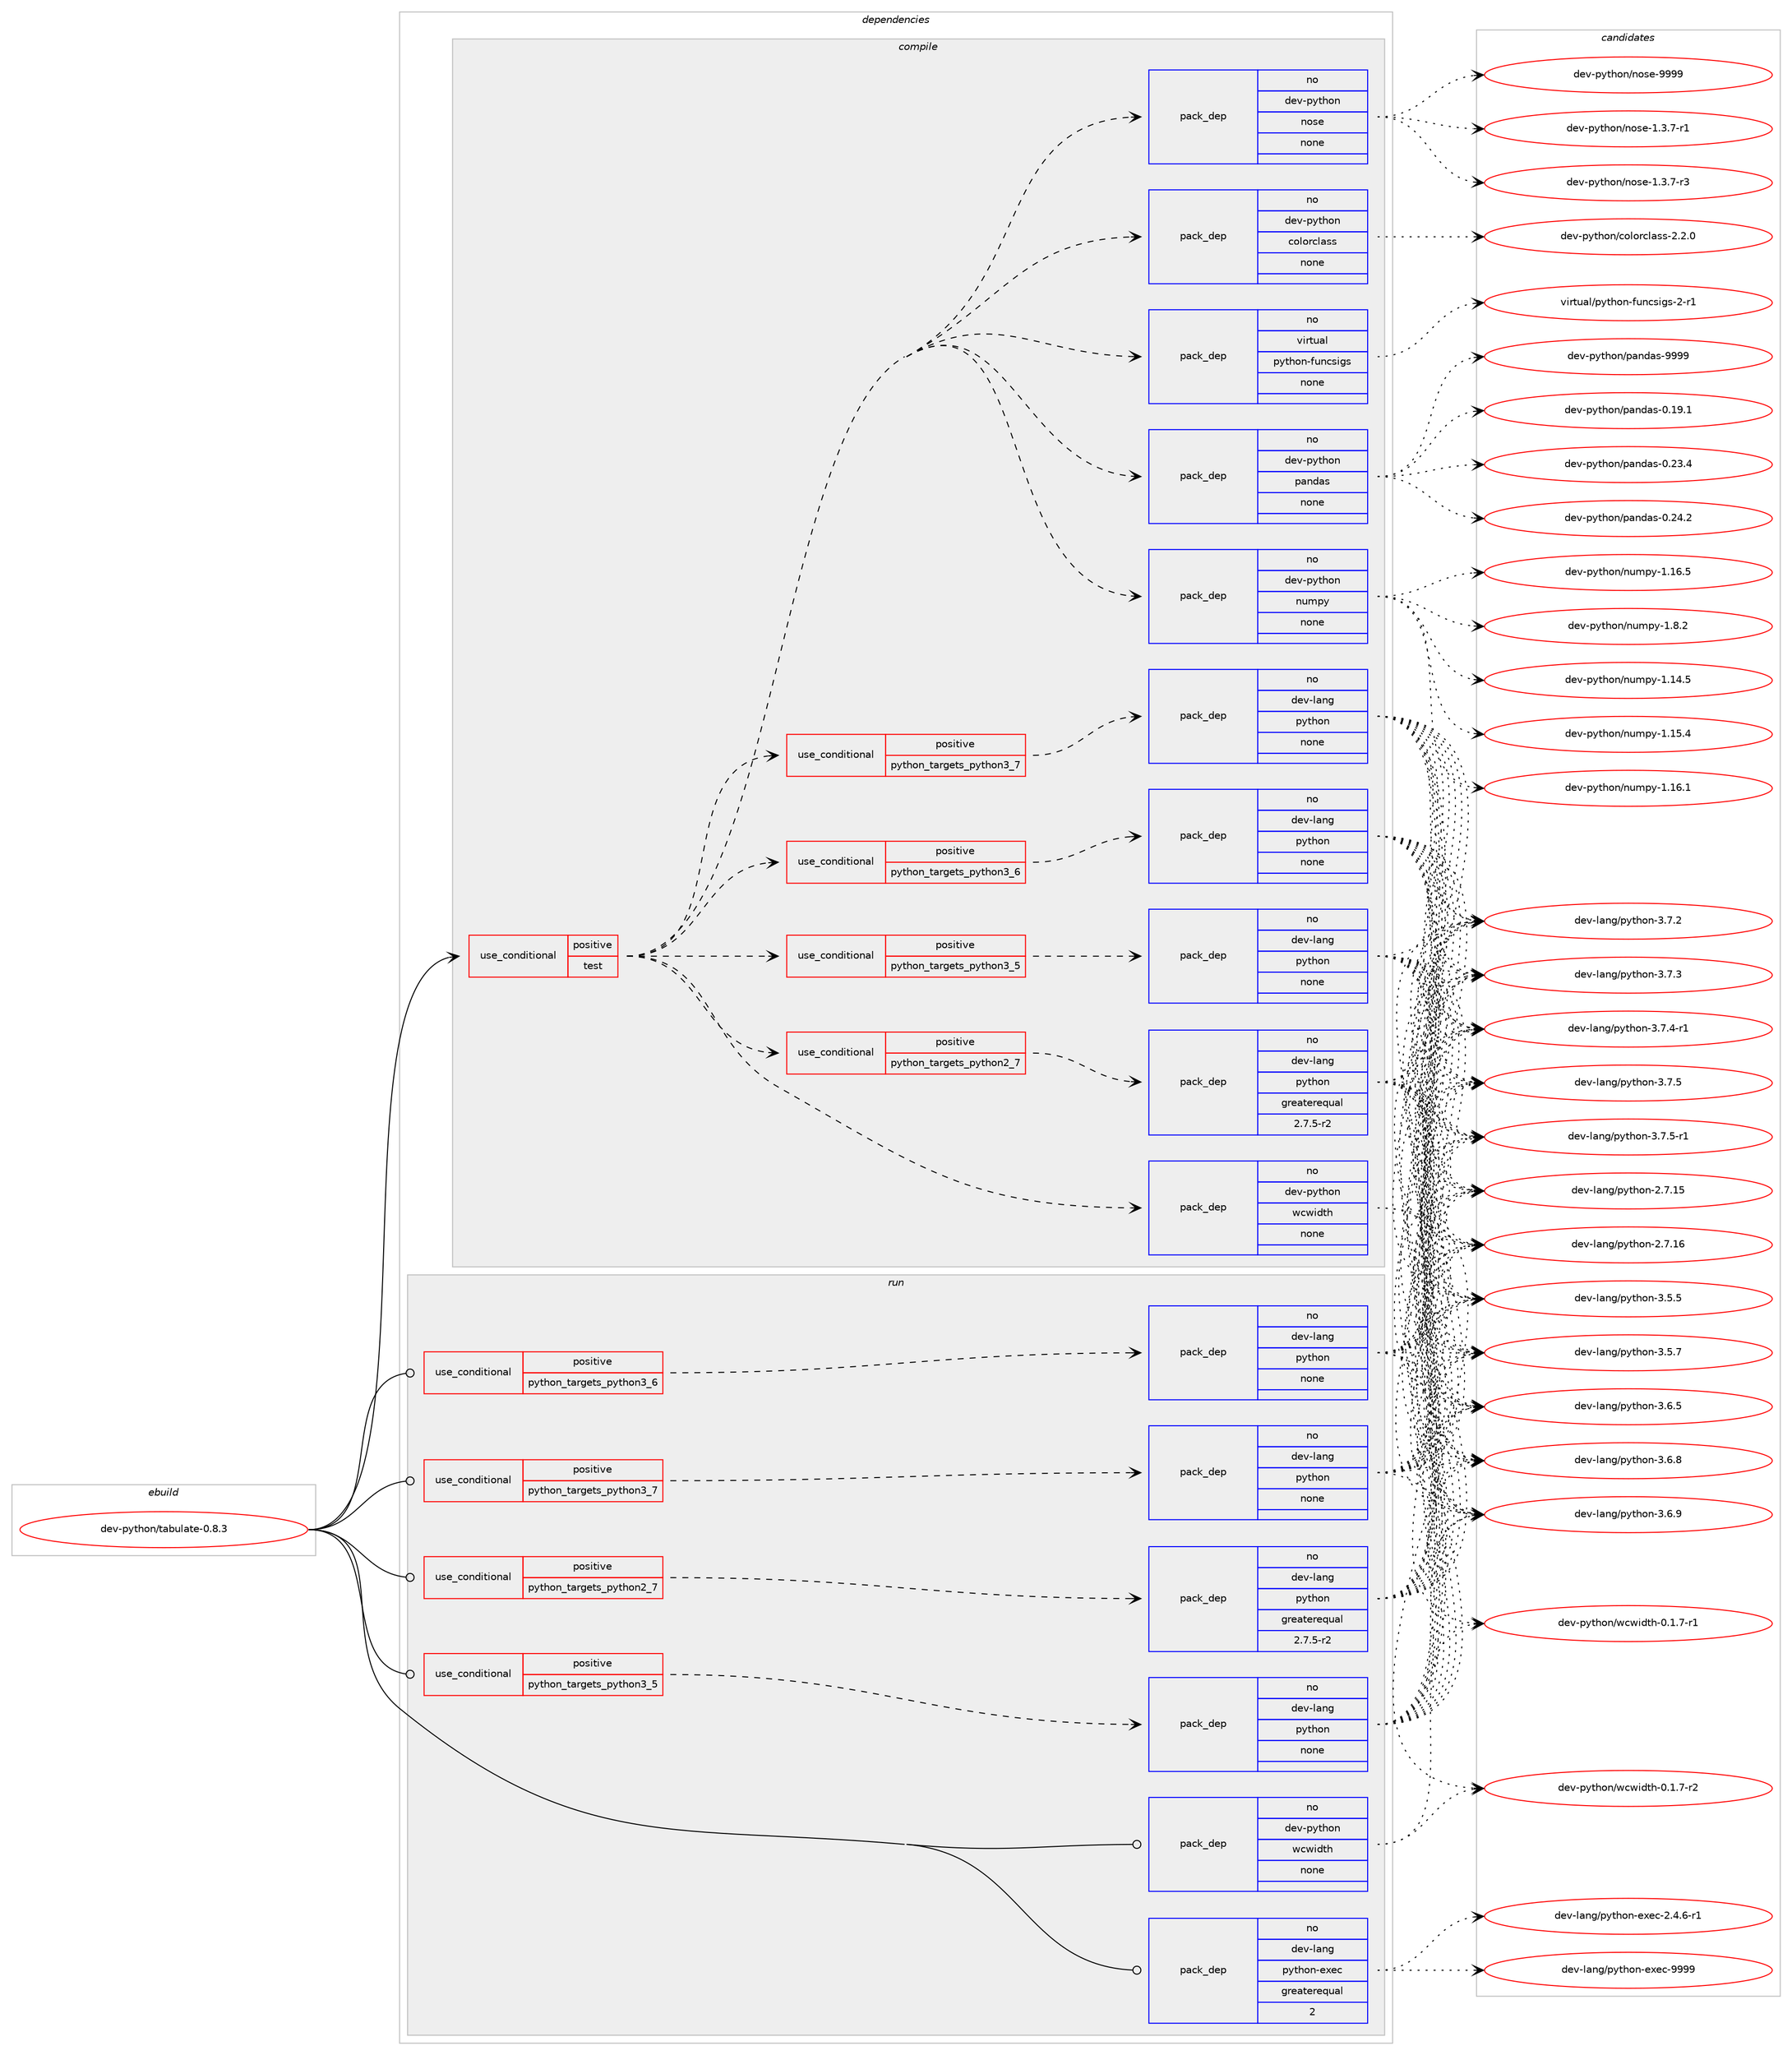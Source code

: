 digraph prolog {

# *************
# Graph options
# *************

newrank=true;
concentrate=true;
compound=true;
graph [rankdir=LR,fontname=Helvetica,fontsize=10,ranksep=1.5];#, ranksep=2.5, nodesep=0.2];
edge  [arrowhead=vee];
node  [fontname=Helvetica,fontsize=10];

# **********
# The ebuild
# **********

subgraph cluster_leftcol {
color=gray;
rank=same;
label=<<i>ebuild</i>>;
id [label="dev-python/tabulate-0.8.3", color=red, width=4, href="../dev-python/tabulate-0.8.3.svg"];
}

# ****************
# The dependencies
# ****************

subgraph cluster_midcol {
color=gray;
label=<<i>dependencies</i>>;
subgraph cluster_compile {
fillcolor="#eeeeee";
style=filled;
label=<<i>compile</i>>;
subgraph cond150252 {
dependency640017 [label=<<TABLE BORDER="0" CELLBORDER="1" CELLSPACING="0" CELLPADDING="4"><TR><TD ROWSPAN="3" CELLPADDING="10">use_conditional</TD></TR><TR><TD>positive</TD></TR><TR><TD>test</TD></TR></TABLE>>, shape=none, color=red];
subgraph pack477883 {
dependency640018 [label=<<TABLE BORDER="0" CELLBORDER="1" CELLSPACING="0" CELLPADDING="4" WIDTH="220"><TR><TD ROWSPAN="6" CELLPADDING="30">pack_dep</TD></TR><TR><TD WIDTH="110">no</TD></TR><TR><TD>dev-python</TD></TR><TR><TD>wcwidth</TD></TR><TR><TD>none</TD></TR><TR><TD></TD></TR></TABLE>>, shape=none, color=blue];
}
dependency640017:e -> dependency640018:w [weight=20,style="dashed",arrowhead="vee"];
subgraph cond150253 {
dependency640019 [label=<<TABLE BORDER="0" CELLBORDER="1" CELLSPACING="0" CELLPADDING="4"><TR><TD ROWSPAN="3" CELLPADDING="10">use_conditional</TD></TR><TR><TD>positive</TD></TR><TR><TD>python_targets_python2_7</TD></TR></TABLE>>, shape=none, color=red];
subgraph pack477884 {
dependency640020 [label=<<TABLE BORDER="0" CELLBORDER="1" CELLSPACING="0" CELLPADDING="4" WIDTH="220"><TR><TD ROWSPAN="6" CELLPADDING="30">pack_dep</TD></TR><TR><TD WIDTH="110">no</TD></TR><TR><TD>dev-lang</TD></TR><TR><TD>python</TD></TR><TR><TD>greaterequal</TD></TR><TR><TD>2.7.5-r2</TD></TR></TABLE>>, shape=none, color=blue];
}
dependency640019:e -> dependency640020:w [weight=20,style="dashed",arrowhead="vee"];
}
dependency640017:e -> dependency640019:w [weight=20,style="dashed",arrowhead="vee"];
subgraph cond150254 {
dependency640021 [label=<<TABLE BORDER="0" CELLBORDER="1" CELLSPACING="0" CELLPADDING="4"><TR><TD ROWSPAN="3" CELLPADDING="10">use_conditional</TD></TR><TR><TD>positive</TD></TR><TR><TD>python_targets_python3_5</TD></TR></TABLE>>, shape=none, color=red];
subgraph pack477885 {
dependency640022 [label=<<TABLE BORDER="0" CELLBORDER="1" CELLSPACING="0" CELLPADDING="4" WIDTH="220"><TR><TD ROWSPAN="6" CELLPADDING="30">pack_dep</TD></TR><TR><TD WIDTH="110">no</TD></TR><TR><TD>dev-lang</TD></TR><TR><TD>python</TD></TR><TR><TD>none</TD></TR><TR><TD></TD></TR></TABLE>>, shape=none, color=blue];
}
dependency640021:e -> dependency640022:w [weight=20,style="dashed",arrowhead="vee"];
}
dependency640017:e -> dependency640021:w [weight=20,style="dashed",arrowhead="vee"];
subgraph cond150255 {
dependency640023 [label=<<TABLE BORDER="0" CELLBORDER="1" CELLSPACING="0" CELLPADDING="4"><TR><TD ROWSPAN="3" CELLPADDING="10">use_conditional</TD></TR><TR><TD>positive</TD></TR><TR><TD>python_targets_python3_6</TD></TR></TABLE>>, shape=none, color=red];
subgraph pack477886 {
dependency640024 [label=<<TABLE BORDER="0" CELLBORDER="1" CELLSPACING="0" CELLPADDING="4" WIDTH="220"><TR><TD ROWSPAN="6" CELLPADDING="30">pack_dep</TD></TR><TR><TD WIDTH="110">no</TD></TR><TR><TD>dev-lang</TD></TR><TR><TD>python</TD></TR><TR><TD>none</TD></TR><TR><TD></TD></TR></TABLE>>, shape=none, color=blue];
}
dependency640023:e -> dependency640024:w [weight=20,style="dashed",arrowhead="vee"];
}
dependency640017:e -> dependency640023:w [weight=20,style="dashed",arrowhead="vee"];
subgraph cond150256 {
dependency640025 [label=<<TABLE BORDER="0" CELLBORDER="1" CELLSPACING="0" CELLPADDING="4"><TR><TD ROWSPAN="3" CELLPADDING="10">use_conditional</TD></TR><TR><TD>positive</TD></TR><TR><TD>python_targets_python3_7</TD></TR></TABLE>>, shape=none, color=red];
subgraph pack477887 {
dependency640026 [label=<<TABLE BORDER="0" CELLBORDER="1" CELLSPACING="0" CELLPADDING="4" WIDTH="220"><TR><TD ROWSPAN="6" CELLPADDING="30">pack_dep</TD></TR><TR><TD WIDTH="110">no</TD></TR><TR><TD>dev-lang</TD></TR><TR><TD>python</TD></TR><TR><TD>none</TD></TR><TR><TD></TD></TR></TABLE>>, shape=none, color=blue];
}
dependency640025:e -> dependency640026:w [weight=20,style="dashed",arrowhead="vee"];
}
dependency640017:e -> dependency640025:w [weight=20,style="dashed",arrowhead="vee"];
subgraph pack477888 {
dependency640027 [label=<<TABLE BORDER="0" CELLBORDER="1" CELLSPACING="0" CELLPADDING="4" WIDTH="220"><TR><TD ROWSPAN="6" CELLPADDING="30">pack_dep</TD></TR><TR><TD WIDTH="110">no</TD></TR><TR><TD>dev-python</TD></TR><TR><TD>colorclass</TD></TR><TR><TD>none</TD></TR><TR><TD></TD></TR></TABLE>>, shape=none, color=blue];
}
dependency640017:e -> dependency640027:w [weight=20,style="dashed",arrowhead="vee"];
subgraph pack477889 {
dependency640028 [label=<<TABLE BORDER="0" CELLBORDER="1" CELLSPACING="0" CELLPADDING="4" WIDTH="220"><TR><TD ROWSPAN="6" CELLPADDING="30">pack_dep</TD></TR><TR><TD WIDTH="110">no</TD></TR><TR><TD>dev-python</TD></TR><TR><TD>nose</TD></TR><TR><TD>none</TD></TR><TR><TD></TD></TR></TABLE>>, shape=none, color=blue];
}
dependency640017:e -> dependency640028:w [weight=20,style="dashed",arrowhead="vee"];
subgraph pack477890 {
dependency640029 [label=<<TABLE BORDER="0" CELLBORDER="1" CELLSPACING="0" CELLPADDING="4" WIDTH="220"><TR><TD ROWSPAN="6" CELLPADDING="30">pack_dep</TD></TR><TR><TD WIDTH="110">no</TD></TR><TR><TD>dev-python</TD></TR><TR><TD>numpy</TD></TR><TR><TD>none</TD></TR><TR><TD></TD></TR></TABLE>>, shape=none, color=blue];
}
dependency640017:e -> dependency640029:w [weight=20,style="dashed",arrowhead="vee"];
subgraph pack477891 {
dependency640030 [label=<<TABLE BORDER="0" CELLBORDER="1" CELLSPACING="0" CELLPADDING="4" WIDTH="220"><TR><TD ROWSPAN="6" CELLPADDING="30">pack_dep</TD></TR><TR><TD WIDTH="110">no</TD></TR><TR><TD>dev-python</TD></TR><TR><TD>pandas</TD></TR><TR><TD>none</TD></TR><TR><TD></TD></TR></TABLE>>, shape=none, color=blue];
}
dependency640017:e -> dependency640030:w [weight=20,style="dashed",arrowhead="vee"];
subgraph pack477892 {
dependency640031 [label=<<TABLE BORDER="0" CELLBORDER="1" CELLSPACING="0" CELLPADDING="4" WIDTH="220"><TR><TD ROWSPAN="6" CELLPADDING="30">pack_dep</TD></TR><TR><TD WIDTH="110">no</TD></TR><TR><TD>virtual</TD></TR><TR><TD>python-funcsigs</TD></TR><TR><TD>none</TD></TR><TR><TD></TD></TR></TABLE>>, shape=none, color=blue];
}
dependency640017:e -> dependency640031:w [weight=20,style="dashed",arrowhead="vee"];
}
id:e -> dependency640017:w [weight=20,style="solid",arrowhead="vee"];
}
subgraph cluster_compileandrun {
fillcolor="#eeeeee";
style=filled;
label=<<i>compile and run</i>>;
}
subgraph cluster_run {
fillcolor="#eeeeee";
style=filled;
label=<<i>run</i>>;
subgraph cond150257 {
dependency640032 [label=<<TABLE BORDER="0" CELLBORDER="1" CELLSPACING="0" CELLPADDING="4"><TR><TD ROWSPAN="3" CELLPADDING="10">use_conditional</TD></TR><TR><TD>positive</TD></TR><TR><TD>python_targets_python2_7</TD></TR></TABLE>>, shape=none, color=red];
subgraph pack477893 {
dependency640033 [label=<<TABLE BORDER="0" CELLBORDER="1" CELLSPACING="0" CELLPADDING="4" WIDTH="220"><TR><TD ROWSPAN="6" CELLPADDING="30">pack_dep</TD></TR><TR><TD WIDTH="110">no</TD></TR><TR><TD>dev-lang</TD></TR><TR><TD>python</TD></TR><TR><TD>greaterequal</TD></TR><TR><TD>2.7.5-r2</TD></TR></TABLE>>, shape=none, color=blue];
}
dependency640032:e -> dependency640033:w [weight=20,style="dashed",arrowhead="vee"];
}
id:e -> dependency640032:w [weight=20,style="solid",arrowhead="odot"];
subgraph cond150258 {
dependency640034 [label=<<TABLE BORDER="0" CELLBORDER="1" CELLSPACING="0" CELLPADDING="4"><TR><TD ROWSPAN="3" CELLPADDING="10">use_conditional</TD></TR><TR><TD>positive</TD></TR><TR><TD>python_targets_python3_5</TD></TR></TABLE>>, shape=none, color=red];
subgraph pack477894 {
dependency640035 [label=<<TABLE BORDER="0" CELLBORDER="1" CELLSPACING="0" CELLPADDING="4" WIDTH="220"><TR><TD ROWSPAN="6" CELLPADDING="30">pack_dep</TD></TR><TR><TD WIDTH="110">no</TD></TR><TR><TD>dev-lang</TD></TR><TR><TD>python</TD></TR><TR><TD>none</TD></TR><TR><TD></TD></TR></TABLE>>, shape=none, color=blue];
}
dependency640034:e -> dependency640035:w [weight=20,style="dashed",arrowhead="vee"];
}
id:e -> dependency640034:w [weight=20,style="solid",arrowhead="odot"];
subgraph cond150259 {
dependency640036 [label=<<TABLE BORDER="0" CELLBORDER="1" CELLSPACING="0" CELLPADDING="4"><TR><TD ROWSPAN="3" CELLPADDING="10">use_conditional</TD></TR><TR><TD>positive</TD></TR><TR><TD>python_targets_python3_6</TD></TR></TABLE>>, shape=none, color=red];
subgraph pack477895 {
dependency640037 [label=<<TABLE BORDER="0" CELLBORDER="1" CELLSPACING="0" CELLPADDING="4" WIDTH="220"><TR><TD ROWSPAN="6" CELLPADDING="30">pack_dep</TD></TR><TR><TD WIDTH="110">no</TD></TR><TR><TD>dev-lang</TD></TR><TR><TD>python</TD></TR><TR><TD>none</TD></TR><TR><TD></TD></TR></TABLE>>, shape=none, color=blue];
}
dependency640036:e -> dependency640037:w [weight=20,style="dashed",arrowhead="vee"];
}
id:e -> dependency640036:w [weight=20,style="solid",arrowhead="odot"];
subgraph cond150260 {
dependency640038 [label=<<TABLE BORDER="0" CELLBORDER="1" CELLSPACING="0" CELLPADDING="4"><TR><TD ROWSPAN="3" CELLPADDING="10">use_conditional</TD></TR><TR><TD>positive</TD></TR><TR><TD>python_targets_python3_7</TD></TR></TABLE>>, shape=none, color=red];
subgraph pack477896 {
dependency640039 [label=<<TABLE BORDER="0" CELLBORDER="1" CELLSPACING="0" CELLPADDING="4" WIDTH="220"><TR><TD ROWSPAN="6" CELLPADDING="30">pack_dep</TD></TR><TR><TD WIDTH="110">no</TD></TR><TR><TD>dev-lang</TD></TR><TR><TD>python</TD></TR><TR><TD>none</TD></TR><TR><TD></TD></TR></TABLE>>, shape=none, color=blue];
}
dependency640038:e -> dependency640039:w [weight=20,style="dashed",arrowhead="vee"];
}
id:e -> dependency640038:w [weight=20,style="solid",arrowhead="odot"];
subgraph pack477897 {
dependency640040 [label=<<TABLE BORDER="0" CELLBORDER="1" CELLSPACING="0" CELLPADDING="4" WIDTH="220"><TR><TD ROWSPAN="6" CELLPADDING="30">pack_dep</TD></TR><TR><TD WIDTH="110">no</TD></TR><TR><TD>dev-lang</TD></TR><TR><TD>python-exec</TD></TR><TR><TD>greaterequal</TD></TR><TR><TD>2</TD></TR></TABLE>>, shape=none, color=blue];
}
id:e -> dependency640040:w [weight=20,style="solid",arrowhead="odot"];
subgraph pack477898 {
dependency640041 [label=<<TABLE BORDER="0" CELLBORDER="1" CELLSPACING="0" CELLPADDING="4" WIDTH="220"><TR><TD ROWSPAN="6" CELLPADDING="30">pack_dep</TD></TR><TR><TD WIDTH="110">no</TD></TR><TR><TD>dev-python</TD></TR><TR><TD>wcwidth</TD></TR><TR><TD>none</TD></TR><TR><TD></TD></TR></TABLE>>, shape=none, color=blue];
}
id:e -> dependency640041:w [weight=20,style="solid",arrowhead="odot"];
}
}

# **************
# The candidates
# **************

subgraph cluster_choices {
rank=same;
color=gray;
label=<<i>candidates</i>>;

subgraph choice477883 {
color=black;
nodesep=1;
choice1001011184511212111610411111047119991191051001161044548464946554511449 [label="dev-python/wcwidth-0.1.7-r1", color=red, width=4,href="../dev-python/wcwidth-0.1.7-r1.svg"];
choice1001011184511212111610411111047119991191051001161044548464946554511450 [label="dev-python/wcwidth-0.1.7-r2", color=red, width=4,href="../dev-python/wcwidth-0.1.7-r2.svg"];
dependency640018:e -> choice1001011184511212111610411111047119991191051001161044548464946554511449:w [style=dotted,weight="100"];
dependency640018:e -> choice1001011184511212111610411111047119991191051001161044548464946554511450:w [style=dotted,weight="100"];
}
subgraph choice477884 {
color=black;
nodesep=1;
choice10010111845108971101034711212111610411111045504655464953 [label="dev-lang/python-2.7.15", color=red, width=4,href="../dev-lang/python-2.7.15.svg"];
choice10010111845108971101034711212111610411111045504655464954 [label="dev-lang/python-2.7.16", color=red, width=4,href="../dev-lang/python-2.7.16.svg"];
choice100101118451089711010347112121116104111110455146534653 [label="dev-lang/python-3.5.5", color=red, width=4,href="../dev-lang/python-3.5.5.svg"];
choice100101118451089711010347112121116104111110455146534655 [label="dev-lang/python-3.5.7", color=red, width=4,href="../dev-lang/python-3.5.7.svg"];
choice100101118451089711010347112121116104111110455146544653 [label="dev-lang/python-3.6.5", color=red, width=4,href="../dev-lang/python-3.6.5.svg"];
choice100101118451089711010347112121116104111110455146544656 [label="dev-lang/python-3.6.8", color=red, width=4,href="../dev-lang/python-3.6.8.svg"];
choice100101118451089711010347112121116104111110455146544657 [label="dev-lang/python-3.6.9", color=red, width=4,href="../dev-lang/python-3.6.9.svg"];
choice100101118451089711010347112121116104111110455146554650 [label="dev-lang/python-3.7.2", color=red, width=4,href="../dev-lang/python-3.7.2.svg"];
choice100101118451089711010347112121116104111110455146554651 [label="dev-lang/python-3.7.3", color=red, width=4,href="../dev-lang/python-3.7.3.svg"];
choice1001011184510897110103471121211161041111104551465546524511449 [label="dev-lang/python-3.7.4-r1", color=red, width=4,href="../dev-lang/python-3.7.4-r1.svg"];
choice100101118451089711010347112121116104111110455146554653 [label="dev-lang/python-3.7.5", color=red, width=4,href="../dev-lang/python-3.7.5.svg"];
choice1001011184510897110103471121211161041111104551465546534511449 [label="dev-lang/python-3.7.5-r1", color=red, width=4,href="../dev-lang/python-3.7.5-r1.svg"];
dependency640020:e -> choice10010111845108971101034711212111610411111045504655464953:w [style=dotted,weight="100"];
dependency640020:e -> choice10010111845108971101034711212111610411111045504655464954:w [style=dotted,weight="100"];
dependency640020:e -> choice100101118451089711010347112121116104111110455146534653:w [style=dotted,weight="100"];
dependency640020:e -> choice100101118451089711010347112121116104111110455146534655:w [style=dotted,weight="100"];
dependency640020:e -> choice100101118451089711010347112121116104111110455146544653:w [style=dotted,weight="100"];
dependency640020:e -> choice100101118451089711010347112121116104111110455146544656:w [style=dotted,weight="100"];
dependency640020:e -> choice100101118451089711010347112121116104111110455146544657:w [style=dotted,weight="100"];
dependency640020:e -> choice100101118451089711010347112121116104111110455146554650:w [style=dotted,weight="100"];
dependency640020:e -> choice100101118451089711010347112121116104111110455146554651:w [style=dotted,weight="100"];
dependency640020:e -> choice1001011184510897110103471121211161041111104551465546524511449:w [style=dotted,weight="100"];
dependency640020:e -> choice100101118451089711010347112121116104111110455146554653:w [style=dotted,weight="100"];
dependency640020:e -> choice1001011184510897110103471121211161041111104551465546534511449:w [style=dotted,weight="100"];
}
subgraph choice477885 {
color=black;
nodesep=1;
choice10010111845108971101034711212111610411111045504655464953 [label="dev-lang/python-2.7.15", color=red, width=4,href="../dev-lang/python-2.7.15.svg"];
choice10010111845108971101034711212111610411111045504655464954 [label="dev-lang/python-2.7.16", color=red, width=4,href="../dev-lang/python-2.7.16.svg"];
choice100101118451089711010347112121116104111110455146534653 [label="dev-lang/python-3.5.5", color=red, width=4,href="../dev-lang/python-3.5.5.svg"];
choice100101118451089711010347112121116104111110455146534655 [label="dev-lang/python-3.5.7", color=red, width=4,href="../dev-lang/python-3.5.7.svg"];
choice100101118451089711010347112121116104111110455146544653 [label="dev-lang/python-3.6.5", color=red, width=4,href="../dev-lang/python-3.6.5.svg"];
choice100101118451089711010347112121116104111110455146544656 [label="dev-lang/python-3.6.8", color=red, width=4,href="../dev-lang/python-3.6.8.svg"];
choice100101118451089711010347112121116104111110455146544657 [label="dev-lang/python-3.6.9", color=red, width=4,href="../dev-lang/python-3.6.9.svg"];
choice100101118451089711010347112121116104111110455146554650 [label="dev-lang/python-3.7.2", color=red, width=4,href="../dev-lang/python-3.7.2.svg"];
choice100101118451089711010347112121116104111110455146554651 [label="dev-lang/python-3.7.3", color=red, width=4,href="../dev-lang/python-3.7.3.svg"];
choice1001011184510897110103471121211161041111104551465546524511449 [label="dev-lang/python-3.7.4-r1", color=red, width=4,href="../dev-lang/python-3.7.4-r1.svg"];
choice100101118451089711010347112121116104111110455146554653 [label="dev-lang/python-3.7.5", color=red, width=4,href="../dev-lang/python-3.7.5.svg"];
choice1001011184510897110103471121211161041111104551465546534511449 [label="dev-lang/python-3.7.5-r1", color=red, width=4,href="../dev-lang/python-3.7.5-r1.svg"];
dependency640022:e -> choice10010111845108971101034711212111610411111045504655464953:w [style=dotted,weight="100"];
dependency640022:e -> choice10010111845108971101034711212111610411111045504655464954:w [style=dotted,weight="100"];
dependency640022:e -> choice100101118451089711010347112121116104111110455146534653:w [style=dotted,weight="100"];
dependency640022:e -> choice100101118451089711010347112121116104111110455146534655:w [style=dotted,weight="100"];
dependency640022:e -> choice100101118451089711010347112121116104111110455146544653:w [style=dotted,weight="100"];
dependency640022:e -> choice100101118451089711010347112121116104111110455146544656:w [style=dotted,weight="100"];
dependency640022:e -> choice100101118451089711010347112121116104111110455146544657:w [style=dotted,weight="100"];
dependency640022:e -> choice100101118451089711010347112121116104111110455146554650:w [style=dotted,weight="100"];
dependency640022:e -> choice100101118451089711010347112121116104111110455146554651:w [style=dotted,weight="100"];
dependency640022:e -> choice1001011184510897110103471121211161041111104551465546524511449:w [style=dotted,weight="100"];
dependency640022:e -> choice100101118451089711010347112121116104111110455146554653:w [style=dotted,weight="100"];
dependency640022:e -> choice1001011184510897110103471121211161041111104551465546534511449:w [style=dotted,weight="100"];
}
subgraph choice477886 {
color=black;
nodesep=1;
choice10010111845108971101034711212111610411111045504655464953 [label="dev-lang/python-2.7.15", color=red, width=4,href="../dev-lang/python-2.7.15.svg"];
choice10010111845108971101034711212111610411111045504655464954 [label="dev-lang/python-2.7.16", color=red, width=4,href="../dev-lang/python-2.7.16.svg"];
choice100101118451089711010347112121116104111110455146534653 [label="dev-lang/python-3.5.5", color=red, width=4,href="../dev-lang/python-3.5.5.svg"];
choice100101118451089711010347112121116104111110455146534655 [label="dev-lang/python-3.5.7", color=red, width=4,href="../dev-lang/python-3.5.7.svg"];
choice100101118451089711010347112121116104111110455146544653 [label="dev-lang/python-3.6.5", color=red, width=4,href="../dev-lang/python-3.6.5.svg"];
choice100101118451089711010347112121116104111110455146544656 [label="dev-lang/python-3.6.8", color=red, width=4,href="../dev-lang/python-3.6.8.svg"];
choice100101118451089711010347112121116104111110455146544657 [label="dev-lang/python-3.6.9", color=red, width=4,href="../dev-lang/python-3.6.9.svg"];
choice100101118451089711010347112121116104111110455146554650 [label="dev-lang/python-3.7.2", color=red, width=4,href="../dev-lang/python-3.7.2.svg"];
choice100101118451089711010347112121116104111110455146554651 [label="dev-lang/python-3.7.3", color=red, width=4,href="../dev-lang/python-3.7.3.svg"];
choice1001011184510897110103471121211161041111104551465546524511449 [label="dev-lang/python-3.7.4-r1", color=red, width=4,href="../dev-lang/python-3.7.4-r1.svg"];
choice100101118451089711010347112121116104111110455146554653 [label="dev-lang/python-3.7.5", color=red, width=4,href="../dev-lang/python-3.7.5.svg"];
choice1001011184510897110103471121211161041111104551465546534511449 [label="dev-lang/python-3.7.5-r1", color=red, width=4,href="../dev-lang/python-3.7.5-r1.svg"];
dependency640024:e -> choice10010111845108971101034711212111610411111045504655464953:w [style=dotted,weight="100"];
dependency640024:e -> choice10010111845108971101034711212111610411111045504655464954:w [style=dotted,weight="100"];
dependency640024:e -> choice100101118451089711010347112121116104111110455146534653:w [style=dotted,weight="100"];
dependency640024:e -> choice100101118451089711010347112121116104111110455146534655:w [style=dotted,weight="100"];
dependency640024:e -> choice100101118451089711010347112121116104111110455146544653:w [style=dotted,weight="100"];
dependency640024:e -> choice100101118451089711010347112121116104111110455146544656:w [style=dotted,weight="100"];
dependency640024:e -> choice100101118451089711010347112121116104111110455146544657:w [style=dotted,weight="100"];
dependency640024:e -> choice100101118451089711010347112121116104111110455146554650:w [style=dotted,weight="100"];
dependency640024:e -> choice100101118451089711010347112121116104111110455146554651:w [style=dotted,weight="100"];
dependency640024:e -> choice1001011184510897110103471121211161041111104551465546524511449:w [style=dotted,weight="100"];
dependency640024:e -> choice100101118451089711010347112121116104111110455146554653:w [style=dotted,weight="100"];
dependency640024:e -> choice1001011184510897110103471121211161041111104551465546534511449:w [style=dotted,weight="100"];
}
subgraph choice477887 {
color=black;
nodesep=1;
choice10010111845108971101034711212111610411111045504655464953 [label="dev-lang/python-2.7.15", color=red, width=4,href="../dev-lang/python-2.7.15.svg"];
choice10010111845108971101034711212111610411111045504655464954 [label="dev-lang/python-2.7.16", color=red, width=4,href="../dev-lang/python-2.7.16.svg"];
choice100101118451089711010347112121116104111110455146534653 [label="dev-lang/python-3.5.5", color=red, width=4,href="../dev-lang/python-3.5.5.svg"];
choice100101118451089711010347112121116104111110455146534655 [label="dev-lang/python-3.5.7", color=red, width=4,href="../dev-lang/python-3.5.7.svg"];
choice100101118451089711010347112121116104111110455146544653 [label="dev-lang/python-3.6.5", color=red, width=4,href="../dev-lang/python-3.6.5.svg"];
choice100101118451089711010347112121116104111110455146544656 [label="dev-lang/python-3.6.8", color=red, width=4,href="../dev-lang/python-3.6.8.svg"];
choice100101118451089711010347112121116104111110455146544657 [label="dev-lang/python-3.6.9", color=red, width=4,href="../dev-lang/python-3.6.9.svg"];
choice100101118451089711010347112121116104111110455146554650 [label="dev-lang/python-3.7.2", color=red, width=4,href="../dev-lang/python-3.7.2.svg"];
choice100101118451089711010347112121116104111110455146554651 [label="dev-lang/python-3.7.3", color=red, width=4,href="../dev-lang/python-3.7.3.svg"];
choice1001011184510897110103471121211161041111104551465546524511449 [label="dev-lang/python-3.7.4-r1", color=red, width=4,href="../dev-lang/python-3.7.4-r1.svg"];
choice100101118451089711010347112121116104111110455146554653 [label="dev-lang/python-3.7.5", color=red, width=4,href="../dev-lang/python-3.7.5.svg"];
choice1001011184510897110103471121211161041111104551465546534511449 [label="dev-lang/python-3.7.5-r1", color=red, width=4,href="../dev-lang/python-3.7.5-r1.svg"];
dependency640026:e -> choice10010111845108971101034711212111610411111045504655464953:w [style=dotted,weight="100"];
dependency640026:e -> choice10010111845108971101034711212111610411111045504655464954:w [style=dotted,weight="100"];
dependency640026:e -> choice100101118451089711010347112121116104111110455146534653:w [style=dotted,weight="100"];
dependency640026:e -> choice100101118451089711010347112121116104111110455146534655:w [style=dotted,weight="100"];
dependency640026:e -> choice100101118451089711010347112121116104111110455146544653:w [style=dotted,weight="100"];
dependency640026:e -> choice100101118451089711010347112121116104111110455146544656:w [style=dotted,weight="100"];
dependency640026:e -> choice100101118451089711010347112121116104111110455146544657:w [style=dotted,weight="100"];
dependency640026:e -> choice100101118451089711010347112121116104111110455146554650:w [style=dotted,weight="100"];
dependency640026:e -> choice100101118451089711010347112121116104111110455146554651:w [style=dotted,weight="100"];
dependency640026:e -> choice1001011184510897110103471121211161041111104551465546524511449:w [style=dotted,weight="100"];
dependency640026:e -> choice100101118451089711010347112121116104111110455146554653:w [style=dotted,weight="100"];
dependency640026:e -> choice1001011184510897110103471121211161041111104551465546534511449:w [style=dotted,weight="100"];
}
subgraph choice477888 {
color=black;
nodesep=1;
choice1001011184511212111610411111047991111081111149910897115115455046504648 [label="dev-python/colorclass-2.2.0", color=red, width=4,href="../dev-python/colorclass-2.2.0.svg"];
dependency640027:e -> choice1001011184511212111610411111047991111081111149910897115115455046504648:w [style=dotted,weight="100"];
}
subgraph choice477889 {
color=black;
nodesep=1;
choice10010111845112121116104111110471101111151014549465146554511449 [label="dev-python/nose-1.3.7-r1", color=red, width=4,href="../dev-python/nose-1.3.7-r1.svg"];
choice10010111845112121116104111110471101111151014549465146554511451 [label="dev-python/nose-1.3.7-r3", color=red, width=4,href="../dev-python/nose-1.3.7-r3.svg"];
choice10010111845112121116104111110471101111151014557575757 [label="dev-python/nose-9999", color=red, width=4,href="../dev-python/nose-9999.svg"];
dependency640028:e -> choice10010111845112121116104111110471101111151014549465146554511449:w [style=dotted,weight="100"];
dependency640028:e -> choice10010111845112121116104111110471101111151014549465146554511451:w [style=dotted,weight="100"];
dependency640028:e -> choice10010111845112121116104111110471101111151014557575757:w [style=dotted,weight="100"];
}
subgraph choice477890 {
color=black;
nodesep=1;
choice100101118451121211161041111104711011710911212145494649524653 [label="dev-python/numpy-1.14.5", color=red, width=4,href="../dev-python/numpy-1.14.5.svg"];
choice100101118451121211161041111104711011710911212145494649534652 [label="dev-python/numpy-1.15.4", color=red, width=4,href="../dev-python/numpy-1.15.4.svg"];
choice100101118451121211161041111104711011710911212145494649544649 [label="dev-python/numpy-1.16.1", color=red, width=4,href="../dev-python/numpy-1.16.1.svg"];
choice100101118451121211161041111104711011710911212145494649544653 [label="dev-python/numpy-1.16.5", color=red, width=4,href="../dev-python/numpy-1.16.5.svg"];
choice1001011184511212111610411111047110117109112121454946564650 [label="dev-python/numpy-1.8.2", color=red, width=4,href="../dev-python/numpy-1.8.2.svg"];
dependency640029:e -> choice100101118451121211161041111104711011710911212145494649524653:w [style=dotted,weight="100"];
dependency640029:e -> choice100101118451121211161041111104711011710911212145494649534652:w [style=dotted,weight="100"];
dependency640029:e -> choice100101118451121211161041111104711011710911212145494649544649:w [style=dotted,weight="100"];
dependency640029:e -> choice100101118451121211161041111104711011710911212145494649544653:w [style=dotted,weight="100"];
dependency640029:e -> choice1001011184511212111610411111047110117109112121454946564650:w [style=dotted,weight="100"];
}
subgraph choice477891 {
color=black;
nodesep=1;
choice1001011184511212111610411111047112971101009711545484649574649 [label="dev-python/pandas-0.19.1", color=red, width=4,href="../dev-python/pandas-0.19.1.svg"];
choice1001011184511212111610411111047112971101009711545484650514652 [label="dev-python/pandas-0.23.4", color=red, width=4,href="../dev-python/pandas-0.23.4.svg"];
choice1001011184511212111610411111047112971101009711545484650524650 [label="dev-python/pandas-0.24.2", color=red, width=4,href="../dev-python/pandas-0.24.2.svg"];
choice100101118451121211161041111104711297110100971154557575757 [label="dev-python/pandas-9999", color=red, width=4,href="../dev-python/pandas-9999.svg"];
dependency640030:e -> choice1001011184511212111610411111047112971101009711545484649574649:w [style=dotted,weight="100"];
dependency640030:e -> choice1001011184511212111610411111047112971101009711545484650514652:w [style=dotted,weight="100"];
dependency640030:e -> choice1001011184511212111610411111047112971101009711545484650524650:w [style=dotted,weight="100"];
dependency640030:e -> choice100101118451121211161041111104711297110100971154557575757:w [style=dotted,weight="100"];
}
subgraph choice477892 {
color=black;
nodesep=1;
choice1181051141161179710847112121116104111110451021171109911510510311545504511449 [label="virtual/python-funcsigs-2-r1", color=red, width=4,href="../virtual/python-funcsigs-2-r1.svg"];
dependency640031:e -> choice1181051141161179710847112121116104111110451021171109911510510311545504511449:w [style=dotted,weight="100"];
}
subgraph choice477893 {
color=black;
nodesep=1;
choice10010111845108971101034711212111610411111045504655464953 [label="dev-lang/python-2.7.15", color=red, width=4,href="../dev-lang/python-2.7.15.svg"];
choice10010111845108971101034711212111610411111045504655464954 [label="dev-lang/python-2.7.16", color=red, width=4,href="../dev-lang/python-2.7.16.svg"];
choice100101118451089711010347112121116104111110455146534653 [label="dev-lang/python-3.5.5", color=red, width=4,href="../dev-lang/python-3.5.5.svg"];
choice100101118451089711010347112121116104111110455146534655 [label="dev-lang/python-3.5.7", color=red, width=4,href="../dev-lang/python-3.5.7.svg"];
choice100101118451089711010347112121116104111110455146544653 [label="dev-lang/python-3.6.5", color=red, width=4,href="../dev-lang/python-3.6.5.svg"];
choice100101118451089711010347112121116104111110455146544656 [label="dev-lang/python-3.6.8", color=red, width=4,href="../dev-lang/python-3.6.8.svg"];
choice100101118451089711010347112121116104111110455146544657 [label="dev-lang/python-3.6.9", color=red, width=4,href="../dev-lang/python-3.6.9.svg"];
choice100101118451089711010347112121116104111110455146554650 [label="dev-lang/python-3.7.2", color=red, width=4,href="../dev-lang/python-3.7.2.svg"];
choice100101118451089711010347112121116104111110455146554651 [label="dev-lang/python-3.7.3", color=red, width=4,href="../dev-lang/python-3.7.3.svg"];
choice1001011184510897110103471121211161041111104551465546524511449 [label="dev-lang/python-3.7.4-r1", color=red, width=4,href="../dev-lang/python-3.7.4-r1.svg"];
choice100101118451089711010347112121116104111110455146554653 [label="dev-lang/python-3.7.5", color=red, width=4,href="../dev-lang/python-3.7.5.svg"];
choice1001011184510897110103471121211161041111104551465546534511449 [label="dev-lang/python-3.7.5-r1", color=red, width=4,href="../dev-lang/python-3.7.5-r1.svg"];
dependency640033:e -> choice10010111845108971101034711212111610411111045504655464953:w [style=dotted,weight="100"];
dependency640033:e -> choice10010111845108971101034711212111610411111045504655464954:w [style=dotted,weight="100"];
dependency640033:e -> choice100101118451089711010347112121116104111110455146534653:w [style=dotted,weight="100"];
dependency640033:e -> choice100101118451089711010347112121116104111110455146534655:w [style=dotted,weight="100"];
dependency640033:e -> choice100101118451089711010347112121116104111110455146544653:w [style=dotted,weight="100"];
dependency640033:e -> choice100101118451089711010347112121116104111110455146544656:w [style=dotted,weight="100"];
dependency640033:e -> choice100101118451089711010347112121116104111110455146544657:w [style=dotted,weight="100"];
dependency640033:e -> choice100101118451089711010347112121116104111110455146554650:w [style=dotted,weight="100"];
dependency640033:e -> choice100101118451089711010347112121116104111110455146554651:w [style=dotted,weight="100"];
dependency640033:e -> choice1001011184510897110103471121211161041111104551465546524511449:w [style=dotted,weight="100"];
dependency640033:e -> choice100101118451089711010347112121116104111110455146554653:w [style=dotted,weight="100"];
dependency640033:e -> choice1001011184510897110103471121211161041111104551465546534511449:w [style=dotted,weight="100"];
}
subgraph choice477894 {
color=black;
nodesep=1;
choice10010111845108971101034711212111610411111045504655464953 [label="dev-lang/python-2.7.15", color=red, width=4,href="../dev-lang/python-2.7.15.svg"];
choice10010111845108971101034711212111610411111045504655464954 [label="dev-lang/python-2.7.16", color=red, width=4,href="../dev-lang/python-2.7.16.svg"];
choice100101118451089711010347112121116104111110455146534653 [label="dev-lang/python-3.5.5", color=red, width=4,href="../dev-lang/python-3.5.5.svg"];
choice100101118451089711010347112121116104111110455146534655 [label="dev-lang/python-3.5.7", color=red, width=4,href="../dev-lang/python-3.5.7.svg"];
choice100101118451089711010347112121116104111110455146544653 [label="dev-lang/python-3.6.5", color=red, width=4,href="../dev-lang/python-3.6.5.svg"];
choice100101118451089711010347112121116104111110455146544656 [label="dev-lang/python-3.6.8", color=red, width=4,href="../dev-lang/python-3.6.8.svg"];
choice100101118451089711010347112121116104111110455146544657 [label="dev-lang/python-3.6.9", color=red, width=4,href="../dev-lang/python-3.6.9.svg"];
choice100101118451089711010347112121116104111110455146554650 [label="dev-lang/python-3.7.2", color=red, width=4,href="../dev-lang/python-3.7.2.svg"];
choice100101118451089711010347112121116104111110455146554651 [label="dev-lang/python-3.7.3", color=red, width=4,href="../dev-lang/python-3.7.3.svg"];
choice1001011184510897110103471121211161041111104551465546524511449 [label="dev-lang/python-3.7.4-r1", color=red, width=4,href="../dev-lang/python-3.7.4-r1.svg"];
choice100101118451089711010347112121116104111110455146554653 [label="dev-lang/python-3.7.5", color=red, width=4,href="../dev-lang/python-3.7.5.svg"];
choice1001011184510897110103471121211161041111104551465546534511449 [label="dev-lang/python-3.7.5-r1", color=red, width=4,href="../dev-lang/python-3.7.5-r1.svg"];
dependency640035:e -> choice10010111845108971101034711212111610411111045504655464953:w [style=dotted,weight="100"];
dependency640035:e -> choice10010111845108971101034711212111610411111045504655464954:w [style=dotted,weight="100"];
dependency640035:e -> choice100101118451089711010347112121116104111110455146534653:w [style=dotted,weight="100"];
dependency640035:e -> choice100101118451089711010347112121116104111110455146534655:w [style=dotted,weight="100"];
dependency640035:e -> choice100101118451089711010347112121116104111110455146544653:w [style=dotted,weight="100"];
dependency640035:e -> choice100101118451089711010347112121116104111110455146544656:w [style=dotted,weight="100"];
dependency640035:e -> choice100101118451089711010347112121116104111110455146544657:w [style=dotted,weight="100"];
dependency640035:e -> choice100101118451089711010347112121116104111110455146554650:w [style=dotted,weight="100"];
dependency640035:e -> choice100101118451089711010347112121116104111110455146554651:w [style=dotted,weight="100"];
dependency640035:e -> choice1001011184510897110103471121211161041111104551465546524511449:w [style=dotted,weight="100"];
dependency640035:e -> choice100101118451089711010347112121116104111110455146554653:w [style=dotted,weight="100"];
dependency640035:e -> choice1001011184510897110103471121211161041111104551465546534511449:w [style=dotted,weight="100"];
}
subgraph choice477895 {
color=black;
nodesep=1;
choice10010111845108971101034711212111610411111045504655464953 [label="dev-lang/python-2.7.15", color=red, width=4,href="../dev-lang/python-2.7.15.svg"];
choice10010111845108971101034711212111610411111045504655464954 [label="dev-lang/python-2.7.16", color=red, width=4,href="../dev-lang/python-2.7.16.svg"];
choice100101118451089711010347112121116104111110455146534653 [label="dev-lang/python-3.5.5", color=red, width=4,href="../dev-lang/python-3.5.5.svg"];
choice100101118451089711010347112121116104111110455146534655 [label="dev-lang/python-3.5.7", color=red, width=4,href="../dev-lang/python-3.5.7.svg"];
choice100101118451089711010347112121116104111110455146544653 [label="dev-lang/python-3.6.5", color=red, width=4,href="../dev-lang/python-3.6.5.svg"];
choice100101118451089711010347112121116104111110455146544656 [label="dev-lang/python-3.6.8", color=red, width=4,href="../dev-lang/python-3.6.8.svg"];
choice100101118451089711010347112121116104111110455146544657 [label="dev-lang/python-3.6.9", color=red, width=4,href="../dev-lang/python-3.6.9.svg"];
choice100101118451089711010347112121116104111110455146554650 [label="dev-lang/python-3.7.2", color=red, width=4,href="../dev-lang/python-3.7.2.svg"];
choice100101118451089711010347112121116104111110455146554651 [label="dev-lang/python-3.7.3", color=red, width=4,href="../dev-lang/python-3.7.3.svg"];
choice1001011184510897110103471121211161041111104551465546524511449 [label="dev-lang/python-3.7.4-r1", color=red, width=4,href="../dev-lang/python-3.7.4-r1.svg"];
choice100101118451089711010347112121116104111110455146554653 [label="dev-lang/python-3.7.5", color=red, width=4,href="../dev-lang/python-3.7.5.svg"];
choice1001011184510897110103471121211161041111104551465546534511449 [label="dev-lang/python-3.7.5-r1", color=red, width=4,href="../dev-lang/python-3.7.5-r1.svg"];
dependency640037:e -> choice10010111845108971101034711212111610411111045504655464953:w [style=dotted,weight="100"];
dependency640037:e -> choice10010111845108971101034711212111610411111045504655464954:w [style=dotted,weight="100"];
dependency640037:e -> choice100101118451089711010347112121116104111110455146534653:w [style=dotted,weight="100"];
dependency640037:e -> choice100101118451089711010347112121116104111110455146534655:w [style=dotted,weight="100"];
dependency640037:e -> choice100101118451089711010347112121116104111110455146544653:w [style=dotted,weight="100"];
dependency640037:e -> choice100101118451089711010347112121116104111110455146544656:w [style=dotted,weight="100"];
dependency640037:e -> choice100101118451089711010347112121116104111110455146544657:w [style=dotted,weight="100"];
dependency640037:e -> choice100101118451089711010347112121116104111110455146554650:w [style=dotted,weight="100"];
dependency640037:e -> choice100101118451089711010347112121116104111110455146554651:w [style=dotted,weight="100"];
dependency640037:e -> choice1001011184510897110103471121211161041111104551465546524511449:w [style=dotted,weight="100"];
dependency640037:e -> choice100101118451089711010347112121116104111110455146554653:w [style=dotted,weight="100"];
dependency640037:e -> choice1001011184510897110103471121211161041111104551465546534511449:w [style=dotted,weight="100"];
}
subgraph choice477896 {
color=black;
nodesep=1;
choice10010111845108971101034711212111610411111045504655464953 [label="dev-lang/python-2.7.15", color=red, width=4,href="../dev-lang/python-2.7.15.svg"];
choice10010111845108971101034711212111610411111045504655464954 [label="dev-lang/python-2.7.16", color=red, width=4,href="../dev-lang/python-2.7.16.svg"];
choice100101118451089711010347112121116104111110455146534653 [label="dev-lang/python-3.5.5", color=red, width=4,href="../dev-lang/python-3.5.5.svg"];
choice100101118451089711010347112121116104111110455146534655 [label="dev-lang/python-3.5.7", color=red, width=4,href="../dev-lang/python-3.5.7.svg"];
choice100101118451089711010347112121116104111110455146544653 [label="dev-lang/python-3.6.5", color=red, width=4,href="../dev-lang/python-3.6.5.svg"];
choice100101118451089711010347112121116104111110455146544656 [label="dev-lang/python-3.6.8", color=red, width=4,href="../dev-lang/python-3.6.8.svg"];
choice100101118451089711010347112121116104111110455146544657 [label="dev-lang/python-3.6.9", color=red, width=4,href="../dev-lang/python-3.6.9.svg"];
choice100101118451089711010347112121116104111110455146554650 [label="dev-lang/python-3.7.2", color=red, width=4,href="../dev-lang/python-3.7.2.svg"];
choice100101118451089711010347112121116104111110455146554651 [label="dev-lang/python-3.7.3", color=red, width=4,href="../dev-lang/python-3.7.3.svg"];
choice1001011184510897110103471121211161041111104551465546524511449 [label="dev-lang/python-3.7.4-r1", color=red, width=4,href="../dev-lang/python-3.7.4-r1.svg"];
choice100101118451089711010347112121116104111110455146554653 [label="dev-lang/python-3.7.5", color=red, width=4,href="../dev-lang/python-3.7.5.svg"];
choice1001011184510897110103471121211161041111104551465546534511449 [label="dev-lang/python-3.7.5-r1", color=red, width=4,href="../dev-lang/python-3.7.5-r1.svg"];
dependency640039:e -> choice10010111845108971101034711212111610411111045504655464953:w [style=dotted,weight="100"];
dependency640039:e -> choice10010111845108971101034711212111610411111045504655464954:w [style=dotted,weight="100"];
dependency640039:e -> choice100101118451089711010347112121116104111110455146534653:w [style=dotted,weight="100"];
dependency640039:e -> choice100101118451089711010347112121116104111110455146534655:w [style=dotted,weight="100"];
dependency640039:e -> choice100101118451089711010347112121116104111110455146544653:w [style=dotted,weight="100"];
dependency640039:e -> choice100101118451089711010347112121116104111110455146544656:w [style=dotted,weight="100"];
dependency640039:e -> choice100101118451089711010347112121116104111110455146544657:w [style=dotted,weight="100"];
dependency640039:e -> choice100101118451089711010347112121116104111110455146554650:w [style=dotted,weight="100"];
dependency640039:e -> choice100101118451089711010347112121116104111110455146554651:w [style=dotted,weight="100"];
dependency640039:e -> choice1001011184510897110103471121211161041111104551465546524511449:w [style=dotted,weight="100"];
dependency640039:e -> choice100101118451089711010347112121116104111110455146554653:w [style=dotted,weight="100"];
dependency640039:e -> choice1001011184510897110103471121211161041111104551465546534511449:w [style=dotted,weight="100"];
}
subgraph choice477897 {
color=black;
nodesep=1;
choice10010111845108971101034711212111610411111045101120101994550465246544511449 [label="dev-lang/python-exec-2.4.6-r1", color=red, width=4,href="../dev-lang/python-exec-2.4.6-r1.svg"];
choice10010111845108971101034711212111610411111045101120101994557575757 [label="dev-lang/python-exec-9999", color=red, width=4,href="../dev-lang/python-exec-9999.svg"];
dependency640040:e -> choice10010111845108971101034711212111610411111045101120101994550465246544511449:w [style=dotted,weight="100"];
dependency640040:e -> choice10010111845108971101034711212111610411111045101120101994557575757:w [style=dotted,weight="100"];
}
subgraph choice477898 {
color=black;
nodesep=1;
choice1001011184511212111610411111047119991191051001161044548464946554511449 [label="dev-python/wcwidth-0.1.7-r1", color=red, width=4,href="../dev-python/wcwidth-0.1.7-r1.svg"];
choice1001011184511212111610411111047119991191051001161044548464946554511450 [label="dev-python/wcwidth-0.1.7-r2", color=red, width=4,href="../dev-python/wcwidth-0.1.7-r2.svg"];
dependency640041:e -> choice1001011184511212111610411111047119991191051001161044548464946554511449:w [style=dotted,weight="100"];
dependency640041:e -> choice1001011184511212111610411111047119991191051001161044548464946554511450:w [style=dotted,weight="100"];
}
}

}
